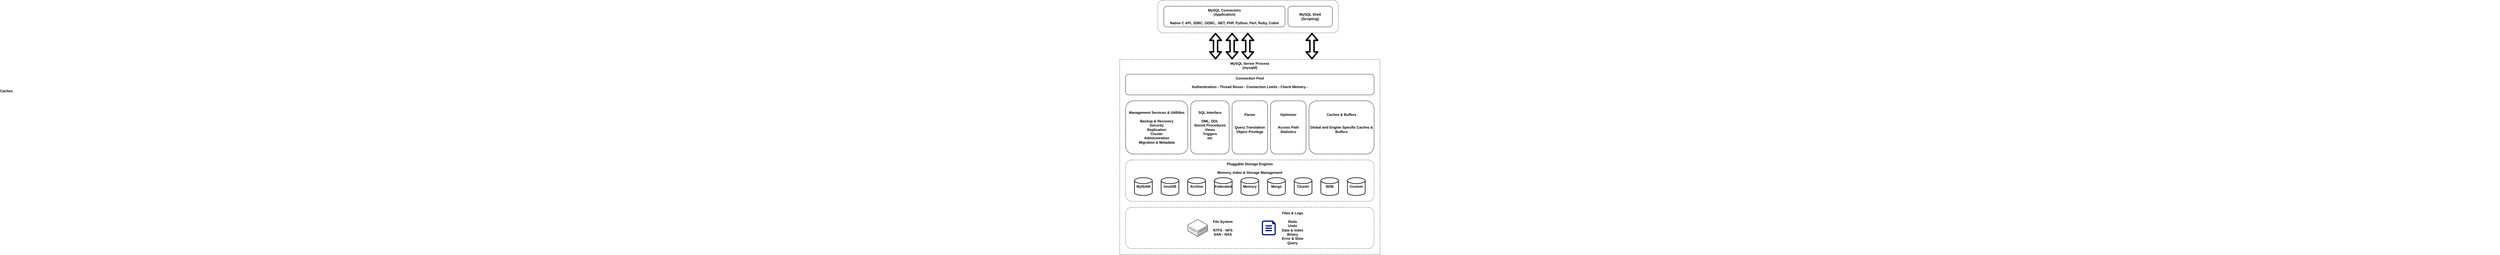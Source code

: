 <mxfile version="24.0.7" type="github">
  <diagram name="페이지-1" id="RdRUy4Dtl6uhH2l1lrnH">
    <mxGraphModel dx="6012" dy="1068" grid="1" gridSize="10" guides="1" tooltips="1" connect="1" arrows="1" fold="1" page="1" pageScale="1" pageWidth="827" pageHeight="1169" math="0" shadow="0">
      <root>
        <mxCell id="0" />
        <mxCell id="1" parent="0" />
        <mxCell id="UeRTs8EHJMMyIHKDl3zm-41" value="" style="group" vertex="1" connectable="0" parent="1">
          <mxGeometry x="-20" y="100" width="880" height="860" as="geometry" />
        </mxCell>
        <mxCell id="UeRTs8EHJMMyIHKDl3zm-22" value="MySQL Server Process&lt;div style=&quot;font-size: 12px;&quot;&gt;(mysqld)&lt;/div&gt;" style="rounded=0;whiteSpace=wrap;html=1;verticalAlign=top;fontStyle=1;fontSize=12;dashed=1;" vertex="1" parent="UeRTs8EHJMMyIHKDl3zm-41">
          <mxGeometry y="200" width="880" height="660" as="geometry" />
        </mxCell>
        <mxCell id="UeRTs8EHJMMyIHKDl3zm-1" value="Pluggable Storage Engines&lt;div style=&quot;font-size: 12px;&quot;&gt;&lt;br style=&quot;font-size: 12px;&quot;&gt;&lt;div style=&quot;font-size: 12px;&quot;&gt;Memory, Index &amp;amp; Storage Management&lt;/div&gt;&lt;/div&gt;" style="rounded=1;whiteSpace=wrap;html=1;verticalAlign=top;fontStyle=1;dashed=1;fontSize=12;" vertex="1" parent="UeRTs8EHJMMyIHKDl3zm-41">
          <mxGeometry x="20" y="540" width="840" height="140" as="geometry" />
        </mxCell>
        <mxCell id="UeRTs8EHJMMyIHKDl3zm-2" value="InnoDB" style="strokeWidth=2;html=1;shape=mxgraph.flowchart.database;whiteSpace=wrap;align=center;verticalAlign=middle;fontStyle=1;fontSize=12;" vertex="1" parent="UeRTs8EHJMMyIHKDl3zm-41">
          <mxGeometry x="140" y="600" width="60" height="60" as="geometry" />
        </mxCell>
        <mxCell id="UeRTs8EHJMMyIHKDl3zm-3" value="MyISAM" style="strokeWidth=2;html=1;shape=mxgraph.flowchart.database;whiteSpace=wrap;align=center;verticalAlign=middle;fontStyle=1;fontSize=12;" vertex="1" parent="UeRTs8EHJMMyIHKDl3zm-41">
          <mxGeometry x="50" y="600" width="60" height="60" as="geometry" />
        </mxCell>
        <mxCell id="UeRTs8EHJMMyIHKDl3zm-4" value="Archive" style="strokeWidth=2;html=1;shape=mxgraph.flowchart.database;whiteSpace=wrap;align=center;verticalAlign=middle;fontStyle=1;fontSize=12;" vertex="1" parent="UeRTs8EHJMMyIHKDl3zm-41">
          <mxGeometry x="230" y="600" width="60" height="60" as="geometry" />
        </mxCell>
        <mxCell id="UeRTs8EHJMMyIHKDl3zm-5" value="Merge" style="strokeWidth=2;html=1;shape=mxgraph.flowchart.database;whiteSpace=wrap;align=center;verticalAlign=middle;fontStyle=1;fontSize=12;" vertex="1" parent="UeRTs8EHJMMyIHKDl3zm-41">
          <mxGeometry x="500" y="600" width="60" height="60" as="geometry" />
        </mxCell>
        <mxCell id="UeRTs8EHJMMyIHKDl3zm-6" value="Memory" style="strokeWidth=2;html=1;shape=mxgraph.flowchart.database;whiteSpace=wrap;align=center;verticalAlign=middle;fontStyle=1;fontSize=12;" vertex="1" parent="UeRTs8EHJMMyIHKDl3zm-41">
          <mxGeometry x="410" y="600" width="60" height="60" as="geometry" />
        </mxCell>
        <mxCell id="UeRTs8EHJMMyIHKDl3zm-7" value="Federated" style="strokeWidth=2;html=1;shape=mxgraph.flowchart.database;whiteSpace=wrap;align=center;verticalAlign=middle;fontStyle=1;fontSize=12;" vertex="1" parent="UeRTs8EHJMMyIHKDl3zm-41">
          <mxGeometry x="320" y="600" width="60" height="60" as="geometry" />
        </mxCell>
        <mxCell id="UeRTs8EHJMMyIHKDl3zm-8" value="BDB" style="strokeWidth=2;html=1;shape=mxgraph.flowchart.database;whiteSpace=wrap;align=center;verticalAlign=middle;fontStyle=1;fontSize=12;" vertex="1" parent="UeRTs8EHJMMyIHKDl3zm-41">
          <mxGeometry x="680" y="600" width="60" height="60" as="geometry" />
        </mxCell>
        <mxCell id="UeRTs8EHJMMyIHKDl3zm-9" value="Cluster" style="strokeWidth=2;html=1;shape=mxgraph.flowchart.database;whiteSpace=wrap;align=center;verticalAlign=middle;fontStyle=1;fontSize=12;" vertex="1" parent="UeRTs8EHJMMyIHKDl3zm-41">
          <mxGeometry x="590" y="600" width="60" height="60" as="geometry" />
        </mxCell>
        <mxCell id="UeRTs8EHJMMyIHKDl3zm-10" value="Custom" style="strokeWidth=2;html=1;shape=mxgraph.flowchart.database;whiteSpace=wrap;align=center;verticalAlign=middle;fontStyle=1;fontSize=12;" vertex="1" parent="UeRTs8EHJMMyIHKDl3zm-41">
          <mxGeometry x="770" y="600" width="60" height="60" as="geometry" />
        </mxCell>
        <mxCell id="UeRTs8EHJMMyIHKDl3zm-11" value="&lt;b style=&quot;font-size: 12px;&quot;&gt;Management Services &amp;amp; Utillitles&lt;/b&gt;&lt;div style=&quot;font-size: 12px;&quot;&gt;&lt;b style=&quot;font-size: 12px;&quot;&gt;&lt;br style=&quot;font-size: 12px;&quot;&gt;&lt;/b&gt;&lt;div style=&quot;font-size: 12px;&quot;&gt;&lt;b style=&quot;font-size: 12px;&quot;&gt;Backup &amp;amp; Recovery&lt;/b&gt;&lt;/div&gt;&lt;div style=&quot;font-size: 12px;&quot;&gt;&lt;b style=&quot;font-size: 12px;&quot;&gt;Security&lt;/b&gt;&lt;/div&gt;&lt;div style=&quot;font-size: 12px;&quot;&gt;&lt;b style=&quot;font-size: 12px;&quot;&gt;Replication&lt;/b&gt;&lt;/div&gt;&lt;div style=&quot;font-size: 12px;&quot;&gt;&lt;b style=&quot;font-size: 12px;&quot;&gt;Cluster&lt;/b&gt;&lt;/div&gt;&lt;div style=&quot;font-size: 12px;&quot;&gt;&lt;b style=&quot;font-size: 12px;&quot;&gt;Administration&lt;/b&gt;&lt;/div&gt;&lt;div style=&quot;font-size: 12px;&quot;&gt;&lt;b style=&quot;font-size: 12px;&quot;&gt;Migration &amp;amp; Metadata&lt;/b&gt;&lt;/div&gt;&lt;/div&gt;" style="rounded=1;whiteSpace=wrap;html=1;fontSize=12;" vertex="1" parent="UeRTs8EHJMMyIHKDl3zm-41">
          <mxGeometry x="20" y="340" width="210" height="180" as="geometry" />
        </mxCell>
        <mxCell id="UeRTs8EHJMMyIHKDl3zm-12" value="&lt;b style=&quot;font-size: 12px;&quot;&gt;SQL Interface&lt;/b&gt;&lt;div style=&quot;font-size: 12px;&quot;&gt;&lt;b style=&quot;font-size: 12px;&quot;&gt;&lt;br style=&quot;font-size: 12px;&quot;&gt;&lt;/b&gt;&lt;div style=&quot;font-size: 12px;&quot;&gt;&lt;b style=&quot;font-size: 12px;&quot;&gt;DML, DDL&lt;/b&gt;&lt;/div&gt;&lt;div style=&quot;font-size: 12px;&quot;&gt;&lt;b style=&quot;font-size: 12px;&quot;&gt;Stored Procedures&lt;/b&gt;&lt;/div&gt;&lt;div style=&quot;font-size: 12px;&quot;&gt;&lt;b style=&quot;font-size: 12px;&quot;&gt;Views&lt;/b&gt;&lt;/div&gt;&lt;div style=&quot;font-size: 12px;&quot;&gt;&lt;b style=&quot;font-size: 12px;&quot;&gt;Triggers&lt;/b&gt;&lt;/div&gt;&lt;div style=&quot;font-size: 12px;&quot;&gt;&lt;b style=&quot;font-size: 12px;&quot;&gt;etc&lt;/b&gt;&lt;/div&gt;&lt;/div&gt;&lt;div style=&quot;font-size: 12px;&quot;&gt;&lt;b style=&quot;font-size: 12px;&quot;&gt;&lt;br style=&quot;font-size: 12px;&quot;&gt;&lt;/b&gt;&lt;/div&gt;" style="rounded=1;whiteSpace=wrap;html=1;fontSize=12;" vertex="1" parent="UeRTs8EHJMMyIHKDl3zm-41">
          <mxGeometry x="240" y="340" width="130" height="180" as="geometry" />
        </mxCell>
        <mxCell id="UeRTs8EHJMMyIHKDl3zm-13" value="&lt;b style=&quot;font-size: 12px;&quot;&gt;Parser&lt;/b&gt;&lt;div style=&quot;font-size: 12px;&quot;&gt;&lt;b style=&quot;font-size: 12px;&quot;&gt;&lt;br style=&quot;font-size: 12px;&quot;&gt;&lt;/b&gt;&lt;/div&gt;&lt;div style=&quot;font-size: 12px;&quot;&gt;&lt;b style=&quot;font-size: 12px;&quot;&gt;&lt;br style=&quot;font-size: 12px;&quot;&gt;&lt;/b&gt;&lt;/div&gt;&lt;div style=&quot;font-size: 12px;&quot;&gt;&lt;b style=&quot;font-size: 12px;&quot;&gt;Query Translation&lt;/b&gt;&lt;/div&gt;&lt;div style=&quot;font-size: 12px;&quot;&gt;&lt;b style=&quot;font-size: 12px;&quot;&gt;Object Privilege&lt;/b&gt;&lt;/div&gt;&lt;div style=&quot;font-size: 12px;&quot;&gt;&lt;b style=&quot;font-size: 12px;&quot;&gt;&lt;br style=&quot;font-size: 12px;&quot;&gt;&lt;/b&gt;&lt;/div&gt;&lt;div style=&quot;font-size: 12px;&quot;&gt;&lt;b style=&quot;font-size: 12px;&quot;&gt;&lt;br style=&quot;font-size: 12px;&quot;&gt;&lt;/b&gt;&lt;/div&gt;" style="rounded=1;whiteSpace=wrap;html=1;fontSize=12;" vertex="1" parent="UeRTs8EHJMMyIHKDl3zm-41">
          <mxGeometry x="380" y="340" width="120" height="180" as="geometry" />
        </mxCell>
        <mxCell id="UeRTs8EHJMMyIHKDl3zm-15" value="&lt;b style=&quot;font-size: 12px;&quot;&gt;Optimizer&lt;/b&gt;&lt;div style=&quot;font-size: 12px;&quot;&gt;&lt;b style=&quot;font-size: 12px;&quot;&gt;&lt;br style=&quot;font-size: 12px;&quot;&gt;&lt;/b&gt;&lt;/div&gt;&lt;div style=&quot;font-size: 12px;&quot;&gt;&lt;br style=&quot;font-size: 12px;&quot;&gt;&lt;/div&gt;&lt;div style=&quot;font-size: 12px;&quot;&gt;&lt;div style=&quot;font-size: 12px;&quot;&gt;&lt;b style=&quot;font-size: 12px;&quot;&gt;Access Path&lt;/b&gt;&lt;/div&gt;&lt;div style=&quot;font-size: 12px;&quot;&gt;&lt;b style=&quot;font-size: 12px;&quot;&gt;Statistics&lt;/b&gt;&lt;/div&gt;&lt;/div&gt;&lt;div style=&quot;font-size: 12px;&quot;&gt;&lt;b style=&quot;font-size: 12px;&quot;&gt;&lt;br style=&quot;font-size: 12px;&quot;&gt;&lt;/b&gt;&lt;/div&gt;&lt;div style=&quot;font-size: 12px;&quot;&gt;&lt;b style=&quot;font-size: 12px;&quot;&gt;&lt;br style=&quot;font-size: 12px;&quot;&gt;&lt;/b&gt;&lt;/div&gt;" style="rounded=1;whiteSpace=wrap;html=1;fontSize=12;" vertex="1" parent="UeRTs8EHJMMyIHKDl3zm-41">
          <mxGeometry x="510" y="340" width="120" height="180" as="geometry" />
        </mxCell>
        <mxCell id="UeRTs8EHJMMyIHKDl3zm-16" value="&lt;div style=&quot;font-size: 12px;&quot;&gt;&lt;b style=&quot;font-size: 12px;&quot;&gt;Caches &amp;amp; Buffers&lt;/b&gt;&lt;/div&gt;&lt;div style=&quot;font-size: 12px;&quot;&gt;&lt;b style=&quot;font-size: 12px;&quot;&gt;&lt;br style=&quot;font-size: 12px;&quot;&gt;&lt;/b&gt;&lt;/div&gt;&lt;div style=&quot;font-size: 12px;&quot;&gt;&lt;b style=&quot;font-size: 12px;&quot;&gt;&lt;br style=&quot;font-size: 12px;&quot;&gt;&lt;/b&gt;&lt;/div&gt;&lt;div style=&quot;font-size: 12px;&quot;&gt;&lt;b style=&quot;font-size: 12px;&quot;&gt;Global and Engine Specific Caches &amp;amp; Buffers&lt;/b&gt;&lt;/div&gt;&lt;div style=&quot;font-size: 12px;&quot;&gt;&lt;b style=&quot;font-size: 12px;&quot;&gt;&lt;br style=&quot;font-size: 12px;&quot;&gt;&lt;/b&gt;&lt;/div&gt;&lt;div style=&quot;font-size: 12px;&quot;&gt;&lt;b style=&quot;font-size: 12px;&quot;&gt;&lt;br style=&quot;font-size: 12px;&quot;&gt;&lt;/b&gt;&lt;/div&gt;" style="rounded=1;whiteSpace=wrap;html=1;fontSize=12;" vertex="1" parent="UeRTs8EHJMMyIHKDl3zm-41">
          <mxGeometry x="640" y="340" width="220" height="180" as="geometry" />
        </mxCell>
        <mxCell id="UeRTs8EHJMMyIHKDl3zm-17" value="&lt;b style=&quot;font-size: 12px;&quot;&gt;Connection Pool&lt;/b&gt;&lt;div style=&quot;font-size: 12px;&quot;&gt;&lt;b style=&quot;font-size: 12px;&quot;&gt;&lt;br style=&quot;font-size: 12px;&quot;&gt;&lt;/b&gt;&lt;/div&gt;&lt;div style=&quot;font-size: 12px;&quot;&gt;&lt;b style=&quot;font-size: 12px;&quot;&gt;Authentication - Thread Reuse - Connection Limits - Check Memory - Caches&lt;/b&gt;&lt;span style=&quot;color: rgba(0, 0, 0, 0); font-family: monospace; font-size: 12px; text-align: start; text-wrap: nowrap; background-color: initial;&quot;&gt;%3CmxGraphModel%3E%3Croot%3E%3CmxCell%20id%3D%220%22%2F%3E%3CmxCell%20id%3D%221%22%20parent%3D%220%22%2F%3E%3CmxCell%20id%3D%222%22%20value%3D%22%26lt%3Bb%26gt%3BManagement%20Services%20%26amp%3Bamp%3B%20Utillitles%26lt%3B%2Fb%26gt%3B%26lt%3Bdiv%26gt%3B%26lt%3Bb%26gt%3B%26lt%3Bbr%26gt%3B%26lt%3B%2Fb%26gt%3B%26lt%3Bdiv%26gt%3B%26lt%3Bb%26gt%3BBackup%20%26amp%3Bamp%3B%20Recovery%26lt%3B%2Fb%26gt%3B%26lt%3B%2Fdiv%26gt%3B%26lt%3Bdiv%26gt%3B%26lt%3Bb%26gt%3BSecurity%26lt%3B%2Fb%26gt%3B%26lt%3B%2Fdiv%26gt%3B%26lt%3Bdiv%26gt%3B%26lt%3Bb%26gt%3BReplication%26lt%3B%2Fb%26gt%3B%26lt%3B%2Fdiv%26gt%3B%26lt%3Bdiv%26gt%3B%26lt%3Bb%26gt%3BCluster%26lt%3B%2Fb%26gt%3B%26lt%3B%2Fdiv%26gt%3B%26lt%3Bdiv%26gt%3B%26lt%3Bb%26gt%3BAdministration%26lt%3B%2Fb%26gt%3B%26lt%3B%2Fdiv%26gt%3B%26lt%3Bdiv%26gt%3B%26lt%3Bb%26gt%3BMigration%20%26amp%3Bamp%3B%20Metadata%26lt%3B%2Fb%26gt%3B%26lt%3B%2Fdiv%26gt%3B%26lt%3B%2Fdiv%26gt%3B%22%20style%3D%22rounded%3D1%3BwhiteSpace%3Dwrap%3Bhtml%3D1%3B%22%20vertex%3D%221%22%20parent%3D%221%22%3E%3CmxGeometry%20y%3D%22440%22%20width%3D%22210%22%20height%3D%22180%22%20as%3D%22geometry%22%2F%3E%3C%2FmxCell%3E%3C%2Froot%3E%3C%2FmxGraphModel%3E&lt;/span&gt;&lt;/div&gt;" style="rounded=1;whiteSpace=wrap;html=1;fontSize=12;" vertex="1" parent="UeRTs8EHJMMyIHKDl3zm-41">
          <mxGeometry x="20" y="250" width="840" height="70" as="geometry" />
        </mxCell>
        <mxCell id="UeRTs8EHJMMyIHKDl3zm-23" value="" style="rounded=1;whiteSpace=wrap;html=1;verticalAlign=top;fontStyle=1;dashed=1;fontSize=12;" vertex="1" parent="UeRTs8EHJMMyIHKDl3zm-41">
          <mxGeometry x="20" y="700" width="840" height="140" as="geometry" />
        </mxCell>
        <mxCell id="UeRTs8EHJMMyIHKDl3zm-24" value="" style="sketch=0;aspect=fixed;pointerEvents=1;shadow=0;dashed=0;html=1;strokeColor=none;labelPosition=center;verticalLabelPosition=bottom;verticalAlign=top;align=center;fillColor=#00188D;shape=mxgraph.azure.file;fontSize=12;" vertex="1" parent="UeRTs8EHJMMyIHKDl3zm-41">
          <mxGeometry x="480.5" y="745" width="47" height="50" as="geometry" />
        </mxCell>
        <mxCell id="UeRTs8EHJMMyIHKDl3zm-27" value="" style="verticalLabelPosition=bottom;html=1;verticalAlign=top;strokeWidth=1;align=center;outlineConnect=0;dashed=0;outlineConnect=0;shape=mxgraph.aws3d.dataServer;strokeColor=#5E5E5E;aspect=fixed;fontSize=12;" vertex="1" parent="UeRTs8EHJMMyIHKDl3zm-41">
          <mxGeometry x="230" y="741" width="67.3" height="58" as="geometry" />
        </mxCell>
        <mxCell id="UeRTs8EHJMMyIHKDl3zm-28" value="&lt;b style=&quot;font-size: 12px;&quot;&gt;File System&lt;/b&gt;&lt;div style=&quot;font-size: 12px;&quot;&gt;&lt;b style=&quot;font-size: 12px;&quot;&gt;&lt;br style=&quot;font-size: 12px;&quot;&gt;&lt;/b&gt;&lt;div style=&quot;font-size: 12px;&quot;&gt;&lt;b style=&quot;font-size: 12px;&quot;&gt;NTFS - NFS&lt;/b&gt;&lt;/div&gt;&lt;div style=&quot;font-size: 12px;&quot;&gt;&lt;b style=&quot;font-size: 12px;&quot;&gt;SAN - NAS&lt;/b&gt;&lt;/div&gt;&lt;/div&gt;" style="text;strokeColor=none;align=center;fillColor=none;html=1;verticalAlign=middle;whiteSpace=wrap;rounded=0;fontSize=12;" vertex="1" parent="UeRTs8EHJMMyIHKDl3zm-41">
          <mxGeometry x="297.3" y="740" width="102.7" height="60" as="geometry" />
        </mxCell>
        <mxCell id="UeRTs8EHJMMyIHKDl3zm-29" value="&lt;b&gt;Files &amp;amp; Logs&lt;/b&gt;&lt;div&gt;&lt;b&gt;&lt;br&gt;&lt;/b&gt;&lt;/div&gt;&lt;div&gt;&lt;b&gt;Redo&lt;/b&gt;&lt;/div&gt;&lt;div&gt;&lt;b&gt;Undo&lt;/b&gt;&lt;/div&gt;&lt;div&gt;&lt;b&gt;Data &amp;amp; Index&lt;/b&gt;&lt;/div&gt;&lt;div&gt;&lt;b&gt;Binary&lt;/b&gt;&lt;/div&gt;&lt;div&gt;&lt;b&gt;Error &amp;amp; Slow&lt;/b&gt;&lt;/div&gt;&lt;div&gt;&lt;b&gt;Query&lt;/b&gt;&lt;/div&gt;" style="text;strokeColor=none;align=center;fillColor=none;html=1;verticalAlign=middle;whiteSpace=wrap;rounded=0;fontSize=12;" vertex="1" parent="UeRTs8EHJMMyIHKDl3zm-41">
          <mxGeometry x="527.5" y="705" width="112.5" height="130" as="geometry" />
        </mxCell>
        <mxCell id="UeRTs8EHJMMyIHKDl3zm-32" value="" style="edgeStyle=none;orthogonalLoop=1;jettySize=auto;html=1;shape=flexArrow;rounded=1;entryX=0.352;entryY=0.03;entryDx=0;entryDy=0;entryPerimeter=0;strokeColor=default;startArrow=block;fillColor=#FFFFFF;strokeWidth=5;" edge="1" parent="UeRTs8EHJMMyIHKDl3zm-41">
          <mxGeometry width="100" relative="1" as="geometry">
            <mxPoint x="433" y="110" as="sourcePoint" />
            <mxPoint x="433.0" y="200.0" as="targetPoint" />
            <Array as="points" />
          </mxGeometry>
        </mxCell>
        <mxCell id="UeRTs8EHJMMyIHKDl3zm-35" value="" style="group" vertex="1" connectable="0" parent="UeRTs8EHJMMyIHKDl3zm-41">
          <mxGeometry x="129" width="610" height="110" as="geometry" />
        </mxCell>
        <mxCell id="UeRTs8EHJMMyIHKDl3zm-19" value="" style="rounded=1;whiteSpace=wrap;html=1;verticalAlign=top;fontStyle=1;fontSize=12;dashed=1;" vertex="1" parent="UeRTs8EHJMMyIHKDl3zm-35">
          <mxGeometry width="610" height="110" as="geometry" />
        </mxCell>
        <mxCell id="UeRTs8EHJMMyIHKDl3zm-18" value="&lt;b style=&quot;font-size: 12px;&quot;&gt;MySQL Connectors&lt;/b&gt;&lt;div style=&quot;font-size: 12px;&quot;&gt;&lt;b style=&quot;font-size: 12px;&quot;&gt;(Application)&lt;br style=&quot;font-size: 12px;&quot;&gt;&lt;/b&gt;&lt;div style=&quot;font-size: 12px;&quot;&gt;&lt;b style=&quot;font-size: 12px;&quot;&gt;&lt;br style=&quot;font-size: 12px;&quot;&gt;&lt;/b&gt;&lt;/div&gt;&lt;div style=&quot;font-size: 12px;&quot;&gt;&lt;b style=&quot;font-size: 12px;&quot;&gt;Native C API, JDBC, ODBC, .NET, PHP, Python, Perl, Ruby, Cobol&lt;/b&gt;&lt;/div&gt;&lt;/div&gt;" style="rounded=1;whiteSpace=wrap;html=1;fontSize=12;" vertex="1" parent="UeRTs8EHJMMyIHKDl3zm-35">
          <mxGeometry x="20" y="20" width="410" height="70" as="geometry" />
        </mxCell>
        <mxCell id="UeRTs8EHJMMyIHKDl3zm-20" value="&lt;b style=&quot;font-size: 12px;&quot;&gt;MySQL Shell&lt;/b&gt;&lt;div style=&quot;font-size: 12px;&quot;&gt;&lt;b style=&quot;font-size: 12px;&quot;&gt;(Scripting)&lt;/b&gt;&lt;/div&gt;" style="rounded=1;whiteSpace=wrap;html=1;fontSize=12;" vertex="1" parent="UeRTs8EHJMMyIHKDl3zm-35">
          <mxGeometry x="440" y="20" width="150" height="70" as="geometry" />
        </mxCell>
        <mxCell id="UeRTs8EHJMMyIHKDl3zm-38" value="" style="edgeStyle=none;orthogonalLoop=1;jettySize=auto;html=1;shape=flexArrow;rounded=1;entryX=0.352;entryY=0.03;entryDx=0;entryDy=0;entryPerimeter=0;strokeColor=default;startArrow=block;fillColor=#FFFFFF;strokeWidth=5;" edge="1" parent="UeRTs8EHJMMyIHKDl3zm-41">
          <mxGeometry width="100" relative="1" as="geometry">
            <mxPoint x="380" y="110" as="sourcePoint" />
            <mxPoint x="380.0" y="200.0" as="targetPoint" />
            <Array as="points" />
          </mxGeometry>
        </mxCell>
        <mxCell id="UeRTs8EHJMMyIHKDl3zm-39" value="" style="edgeStyle=none;orthogonalLoop=1;jettySize=auto;html=1;shape=flexArrow;rounded=1;entryX=0.352;entryY=0.03;entryDx=0;entryDy=0;entryPerimeter=0;strokeColor=default;startArrow=block;fillColor=#FFFFFF;strokeWidth=5;" edge="1" parent="UeRTs8EHJMMyIHKDl3zm-41">
          <mxGeometry width="100" relative="1" as="geometry">
            <mxPoint x="324" y="110" as="sourcePoint" />
            <mxPoint x="324.0" y="200.0" as="targetPoint" />
            <Array as="points" />
          </mxGeometry>
        </mxCell>
        <mxCell id="UeRTs8EHJMMyIHKDl3zm-40" value="" style="edgeStyle=none;orthogonalLoop=1;jettySize=auto;html=1;shape=flexArrow;rounded=1;entryX=0.352;entryY=0.03;entryDx=0;entryDy=0;entryPerimeter=0;strokeColor=default;startArrow=block;fillColor=#FFFFFF;strokeWidth=5;" edge="1" parent="UeRTs8EHJMMyIHKDl3zm-41">
          <mxGeometry width="100" relative="1" as="geometry">
            <mxPoint x="650" y="110" as="sourcePoint" />
            <mxPoint x="650.0" y="200.0" as="targetPoint" />
            <Array as="points" />
          </mxGeometry>
        </mxCell>
      </root>
    </mxGraphModel>
  </diagram>
</mxfile>
